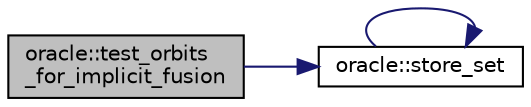 digraph "oracle::test_orbits_for_implicit_fusion"
{
  edge [fontname="Helvetica",fontsize="10",labelfontname="Helvetica",labelfontsize="10"];
  node [fontname="Helvetica",fontsize="10",shape=record];
  rankdir="LR";
  Node9851 [label="oracle::test_orbits\l_for_implicit_fusion",height=0.2,width=0.4,color="black", fillcolor="grey75", style="filled", fontcolor="black"];
  Node9851 -> Node9852 [color="midnightblue",fontsize="10",style="solid",fontname="Helvetica"];
  Node9852 [label="oracle::store_set",height=0.2,width=0.4,color="black", fillcolor="white", style="filled",URL="$d7/da7/classoracle.html#abbf5fae543cb81c13c03282968faf9ad"];
  Node9852 -> Node9852 [color="midnightblue",fontsize="10",style="solid",fontname="Helvetica"];
}

